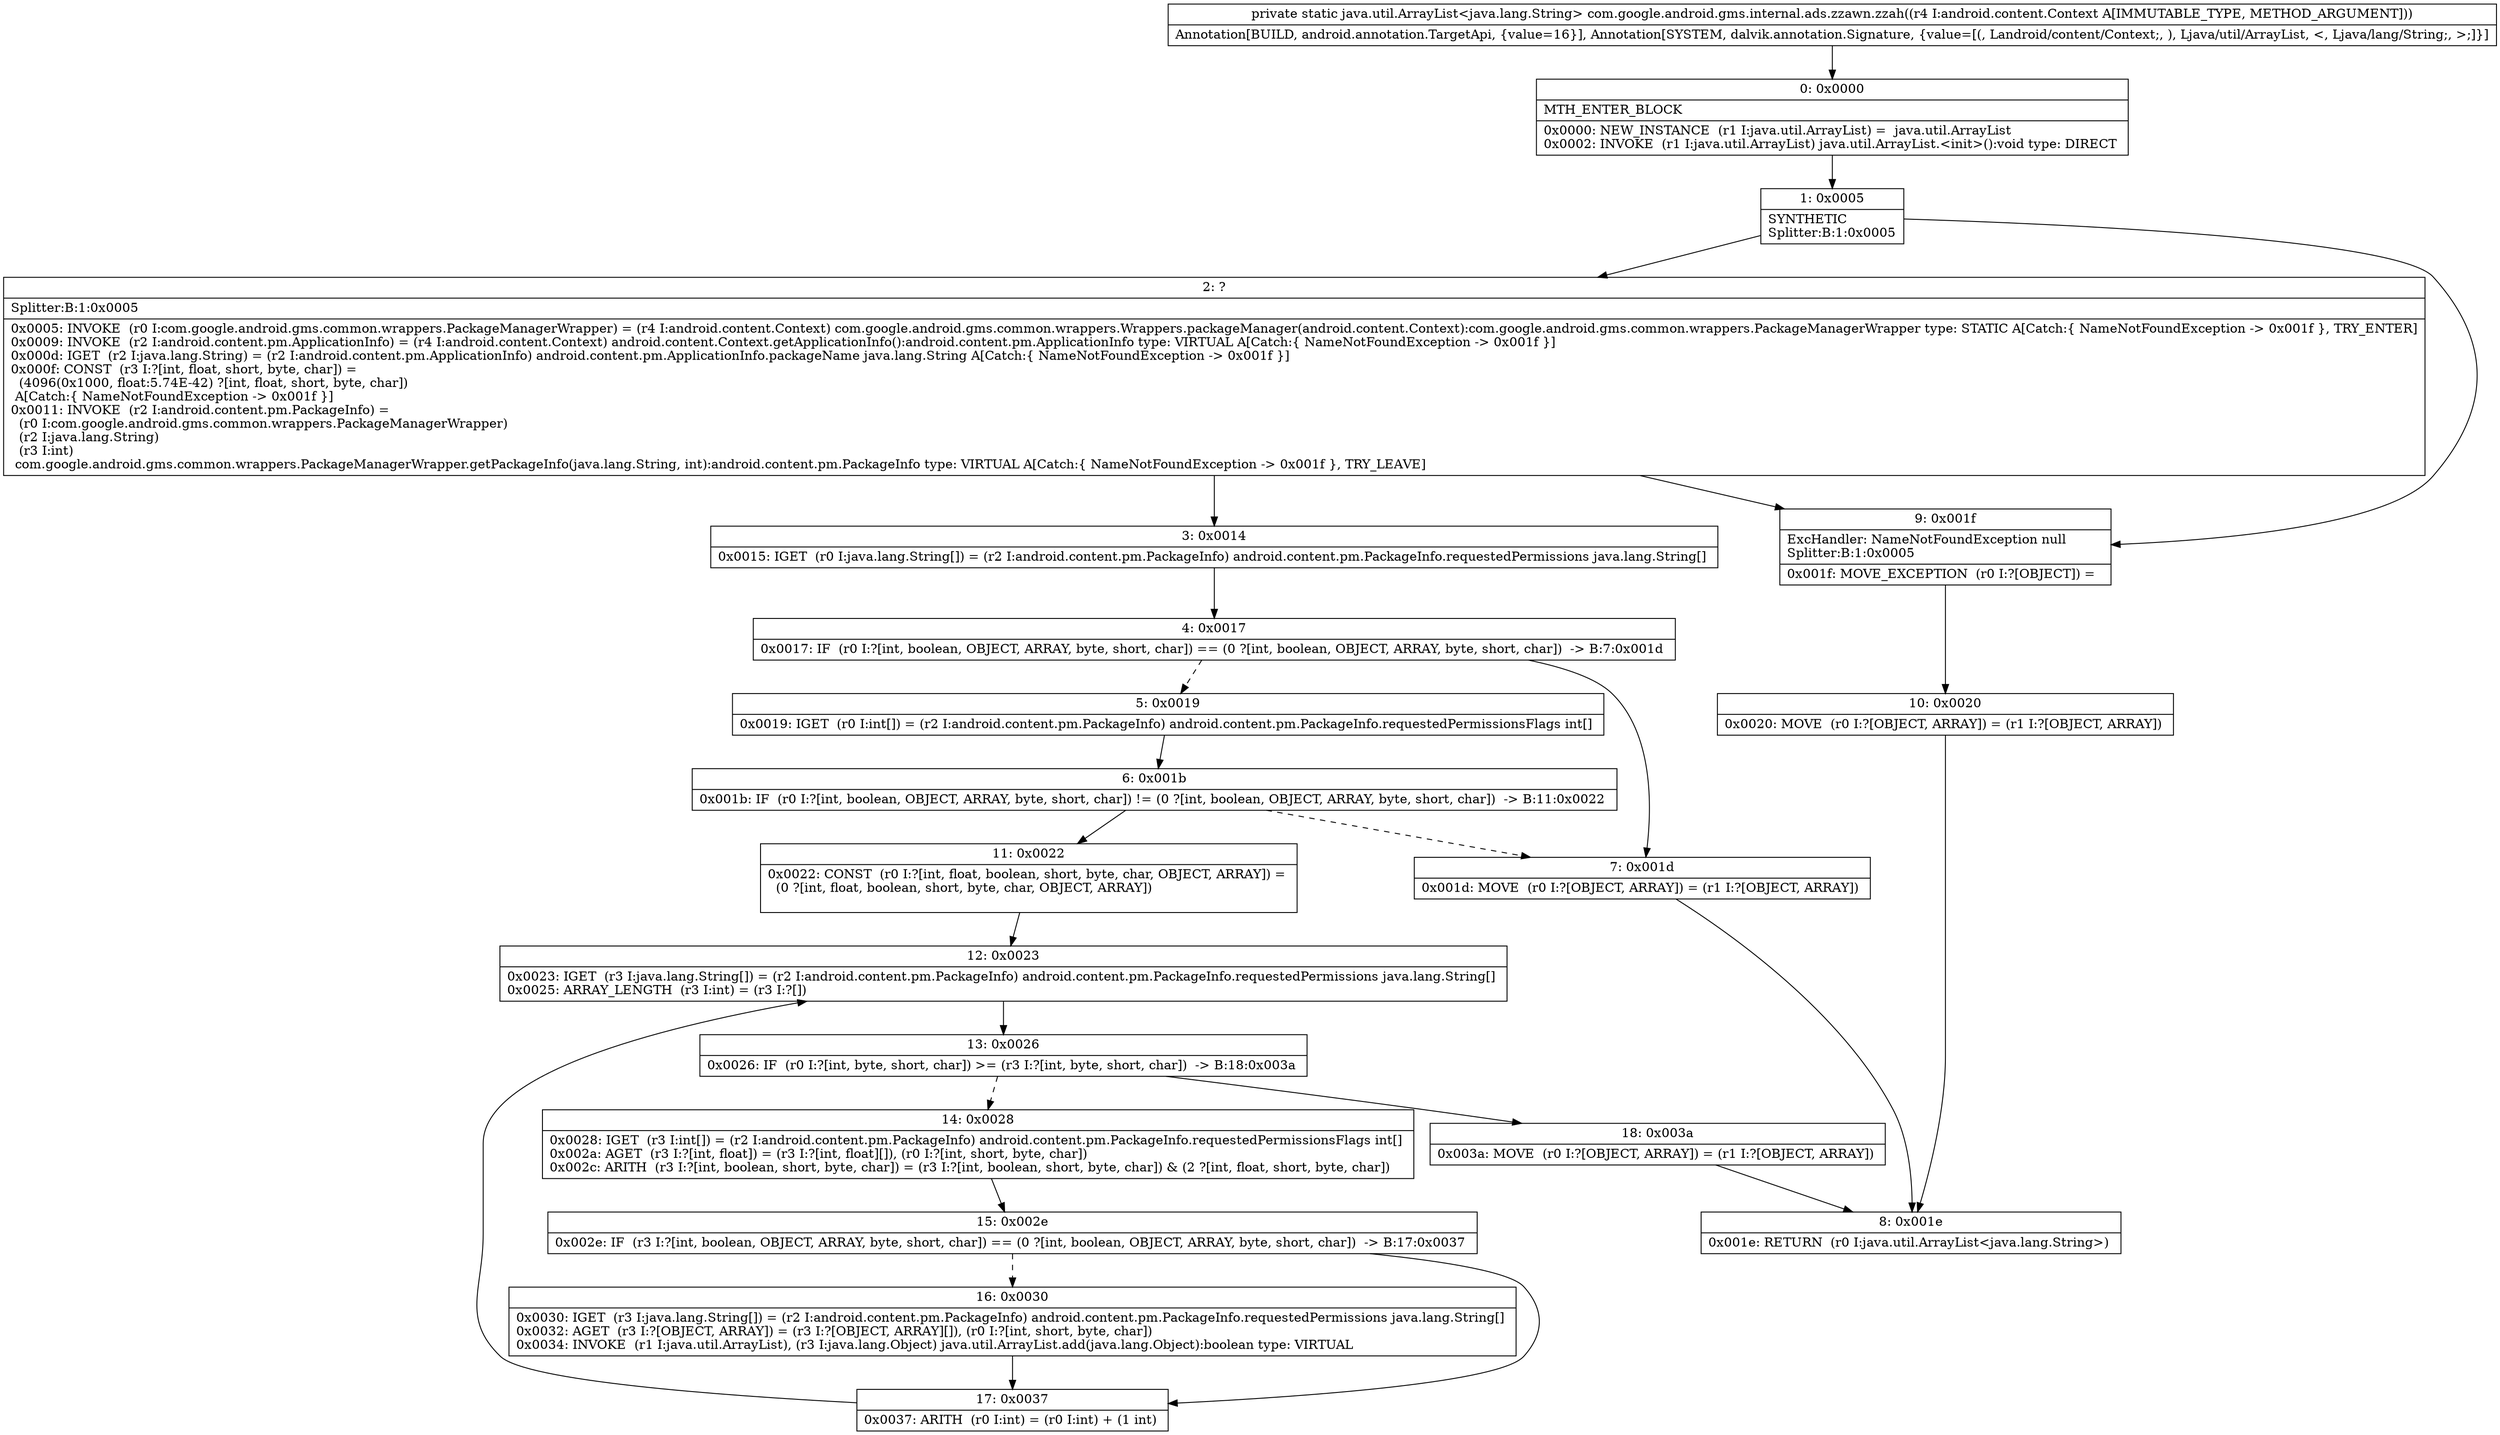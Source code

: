 digraph "CFG forcom.google.android.gms.internal.ads.zzawn.zzah(Landroid\/content\/Context;)Ljava\/util\/ArrayList;" {
Node_0 [shape=record,label="{0\:\ 0x0000|MTH_ENTER_BLOCK\l|0x0000: NEW_INSTANCE  (r1 I:java.util.ArrayList) =  java.util.ArrayList \l0x0002: INVOKE  (r1 I:java.util.ArrayList) java.util.ArrayList.\<init\>():void type: DIRECT \l}"];
Node_1 [shape=record,label="{1\:\ 0x0005|SYNTHETIC\lSplitter:B:1:0x0005\l}"];
Node_2 [shape=record,label="{2\:\ ?|Splitter:B:1:0x0005\l|0x0005: INVOKE  (r0 I:com.google.android.gms.common.wrappers.PackageManagerWrapper) = (r4 I:android.content.Context) com.google.android.gms.common.wrappers.Wrappers.packageManager(android.content.Context):com.google.android.gms.common.wrappers.PackageManagerWrapper type: STATIC A[Catch:\{ NameNotFoundException \-\> 0x001f \}, TRY_ENTER]\l0x0009: INVOKE  (r2 I:android.content.pm.ApplicationInfo) = (r4 I:android.content.Context) android.content.Context.getApplicationInfo():android.content.pm.ApplicationInfo type: VIRTUAL A[Catch:\{ NameNotFoundException \-\> 0x001f \}]\l0x000d: IGET  (r2 I:java.lang.String) = (r2 I:android.content.pm.ApplicationInfo) android.content.pm.ApplicationInfo.packageName java.lang.String A[Catch:\{ NameNotFoundException \-\> 0x001f \}]\l0x000f: CONST  (r3 I:?[int, float, short, byte, char]) = \l  (4096(0x1000, float:5.74E\-42) ?[int, float, short, byte, char])\l A[Catch:\{ NameNotFoundException \-\> 0x001f \}]\l0x0011: INVOKE  (r2 I:android.content.pm.PackageInfo) = \l  (r0 I:com.google.android.gms.common.wrappers.PackageManagerWrapper)\l  (r2 I:java.lang.String)\l  (r3 I:int)\l com.google.android.gms.common.wrappers.PackageManagerWrapper.getPackageInfo(java.lang.String, int):android.content.pm.PackageInfo type: VIRTUAL A[Catch:\{ NameNotFoundException \-\> 0x001f \}, TRY_LEAVE]\l}"];
Node_3 [shape=record,label="{3\:\ 0x0014|0x0015: IGET  (r0 I:java.lang.String[]) = (r2 I:android.content.pm.PackageInfo) android.content.pm.PackageInfo.requestedPermissions java.lang.String[] \l}"];
Node_4 [shape=record,label="{4\:\ 0x0017|0x0017: IF  (r0 I:?[int, boolean, OBJECT, ARRAY, byte, short, char]) == (0 ?[int, boolean, OBJECT, ARRAY, byte, short, char])  \-\> B:7:0x001d \l}"];
Node_5 [shape=record,label="{5\:\ 0x0019|0x0019: IGET  (r0 I:int[]) = (r2 I:android.content.pm.PackageInfo) android.content.pm.PackageInfo.requestedPermissionsFlags int[] \l}"];
Node_6 [shape=record,label="{6\:\ 0x001b|0x001b: IF  (r0 I:?[int, boolean, OBJECT, ARRAY, byte, short, char]) != (0 ?[int, boolean, OBJECT, ARRAY, byte, short, char])  \-\> B:11:0x0022 \l}"];
Node_7 [shape=record,label="{7\:\ 0x001d|0x001d: MOVE  (r0 I:?[OBJECT, ARRAY]) = (r1 I:?[OBJECT, ARRAY]) \l}"];
Node_8 [shape=record,label="{8\:\ 0x001e|0x001e: RETURN  (r0 I:java.util.ArrayList\<java.lang.String\>) \l}"];
Node_9 [shape=record,label="{9\:\ 0x001f|ExcHandler: NameNotFoundException null\lSplitter:B:1:0x0005\l|0x001f: MOVE_EXCEPTION  (r0 I:?[OBJECT]) =  \l}"];
Node_10 [shape=record,label="{10\:\ 0x0020|0x0020: MOVE  (r0 I:?[OBJECT, ARRAY]) = (r1 I:?[OBJECT, ARRAY]) \l}"];
Node_11 [shape=record,label="{11\:\ 0x0022|0x0022: CONST  (r0 I:?[int, float, boolean, short, byte, char, OBJECT, ARRAY]) = \l  (0 ?[int, float, boolean, short, byte, char, OBJECT, ARRAY])\l \l}"];
Node_12 [shape=record,label="{12\:\ 0x0023|0x0023: IGET  (r3 I:java.lang.String[]) = (r2 I:android.content.pm.PackageInfo) android.content.pm.PackageInfo.requestedPermissions java.lang.String[] \l0x0025: ARRAY_LENGTH  (r3 I:int) = (r3 I:?[]) \l}"];
Node_13 [shape=record,label="{13\:\ 0x0026|0x0026: IF  (r0 I:?[int, byte, short, char]) \>= (r3 I:?[int, byte, short, char])  \-\> B:18:0x003a \l}"];
Node_14 [shape=record,label="{14\:\ 0x0028|0x0028: IGET  (r3 I:int[]) = (r2 I:android.content.pm.PackageInfo) android.content.pm.PackageInfo.requestedPermissionsFlags int[] \l0x002a: AGET  (r3 I:?[int, float]) = (r3 I:?[int, float][]), (r0 I:?[int, short, byte, char]) \l0x002c: ARITH  (r3 I:?[int, boolean, short, byte, char]) = (r3 I:?[int, boolean, short, byte, char]) & (2 ?[int, float, short, byte, char]) \l}"];
Node_15 [shape=record,label="{15\:\ 0x002e|0x002e: IF  (r3 I:?[int, boolean, OBJECT, ARRAY, byte, short, char]) == (0 ?[int, boolean, OBJECT, ARRAY, byte, short, char])  \-\> B:17:0x0037 \l}"];
Node_16 [shape=record,label="{16\:\ 0x0030|0x0030: IGET  (r3 I:java.lang.String[]) = (r2 I:android.content.pm.PackageInfo) android.content.pm.PackageInfo.requestedPermissions java.lang.String[] \l0x0032: AGET  (r3 I:?[OBJECT, ARRAY]) = (r3 I:?[OBJECT, ARRAY][]), (r0 I:?[int, short, byte, char]) \l0x0034: INVOKE  (r1 I:java.util.ArrayList), (r3 I:java.lang.Object) java.util.ArrayList.add(java.lang.Object):boolean type: VIRTUAL \l}"];
Node_17 [shape=record,label="{17\:\ 0x0037|0x0037: ARITH  (r0 I:int) = (r0 I:int) + (1 int) \l}"];
Node_18 [shape=record,label="{18\:\ 0x003a|0x003a: MOVE  (r0 I:?[OBJECT, ARRAY]) = (r1 I:?[OBJECT, ARRAY]) \l}"];
MethodNode[shape=record,label="{private static java.util.ArrayList\<java.lang.String\> com.google.android.gms.internal.ads.zzawn.zzah((r4 I:android.content.Context A[IMMUTABLE_TYPE, METHOD_ARGUMENT]))  | Annotation[BUILD, android.annotation.TargetApi, \{value=16\}], Annotation[SYSTEM, dalvik.annotation.Signature, \{value=[(, Landroid\/content\/Context;, ), Ljava\/util\/ArrayList, \<, Ljava\/lang\/String;, \>;]\}]\l}"];
MethodNode -> Node_0;
Node_0 -> Node_1;
Node_1 -> Node_2;
Node_1 -> Node_9;
Node_2 -> Node_3;
Node_2 -> Node_9;
Node_3 -> Node_4;
Node_4 -> Node_5[style=dashed];
Node_4 -> Node_7;
Node_5 -> Node_6;
Node_6 -> Node_7[style=dashed];
Node_6 -> Node_11;
Node_7 -> Node_8;
Node_9 -> Node_10;
Node_10 -> Node_8;
Node_11 -> Node_12;
Node_12 -> Node_13;
Node_13 -> Node_14[style=dashed];
Node_13 -> Node_18;
Node_14 -> Node_15;
Node_15 -> Node_16[style=dashed];
Node_15 -> Node_17;
Node_16 -> Node_17;
Node_17 -> Node_12;
Node_18 -> Node_8;
}

